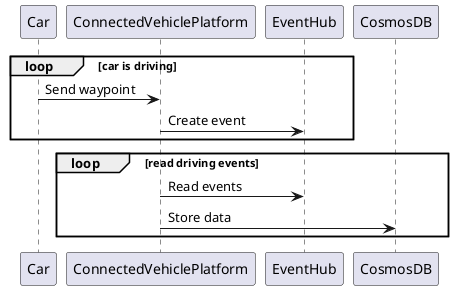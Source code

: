@@startuml Car is driving
loop car is driving
    Car -> ConnectedVehiclePlatform: Send waypoint
    ConnectedVehiclePlatform -> EventHub: Create event
end
loop read driving events
    ConnectedVehiclePlatform -> EventHub: Read events
    ConnectedVehiclePlatform -> CosmosDB: Store data
end
@@enduml
